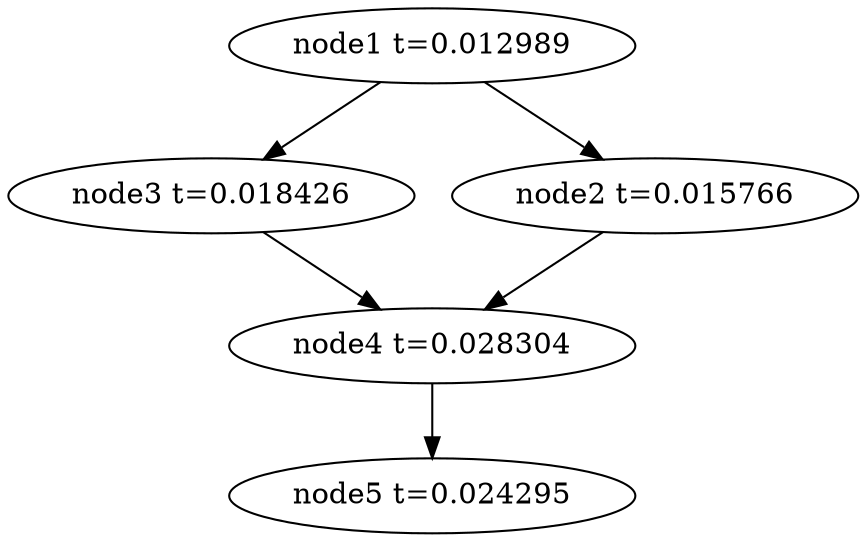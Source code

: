 digraph g{
	node5[label="node5 t=0.024295"]
	node4 -> node5
	node4[label="node4 t=0.028304"];
	node3 -> node4
	node3[label="node3 t=0.018426"];
	node2 -> node4
	node2[label="node2 t=0.015766"];
	node1 -> node3
	node1 -> node2
	node1[label="node1 t=0.012989"];
}
